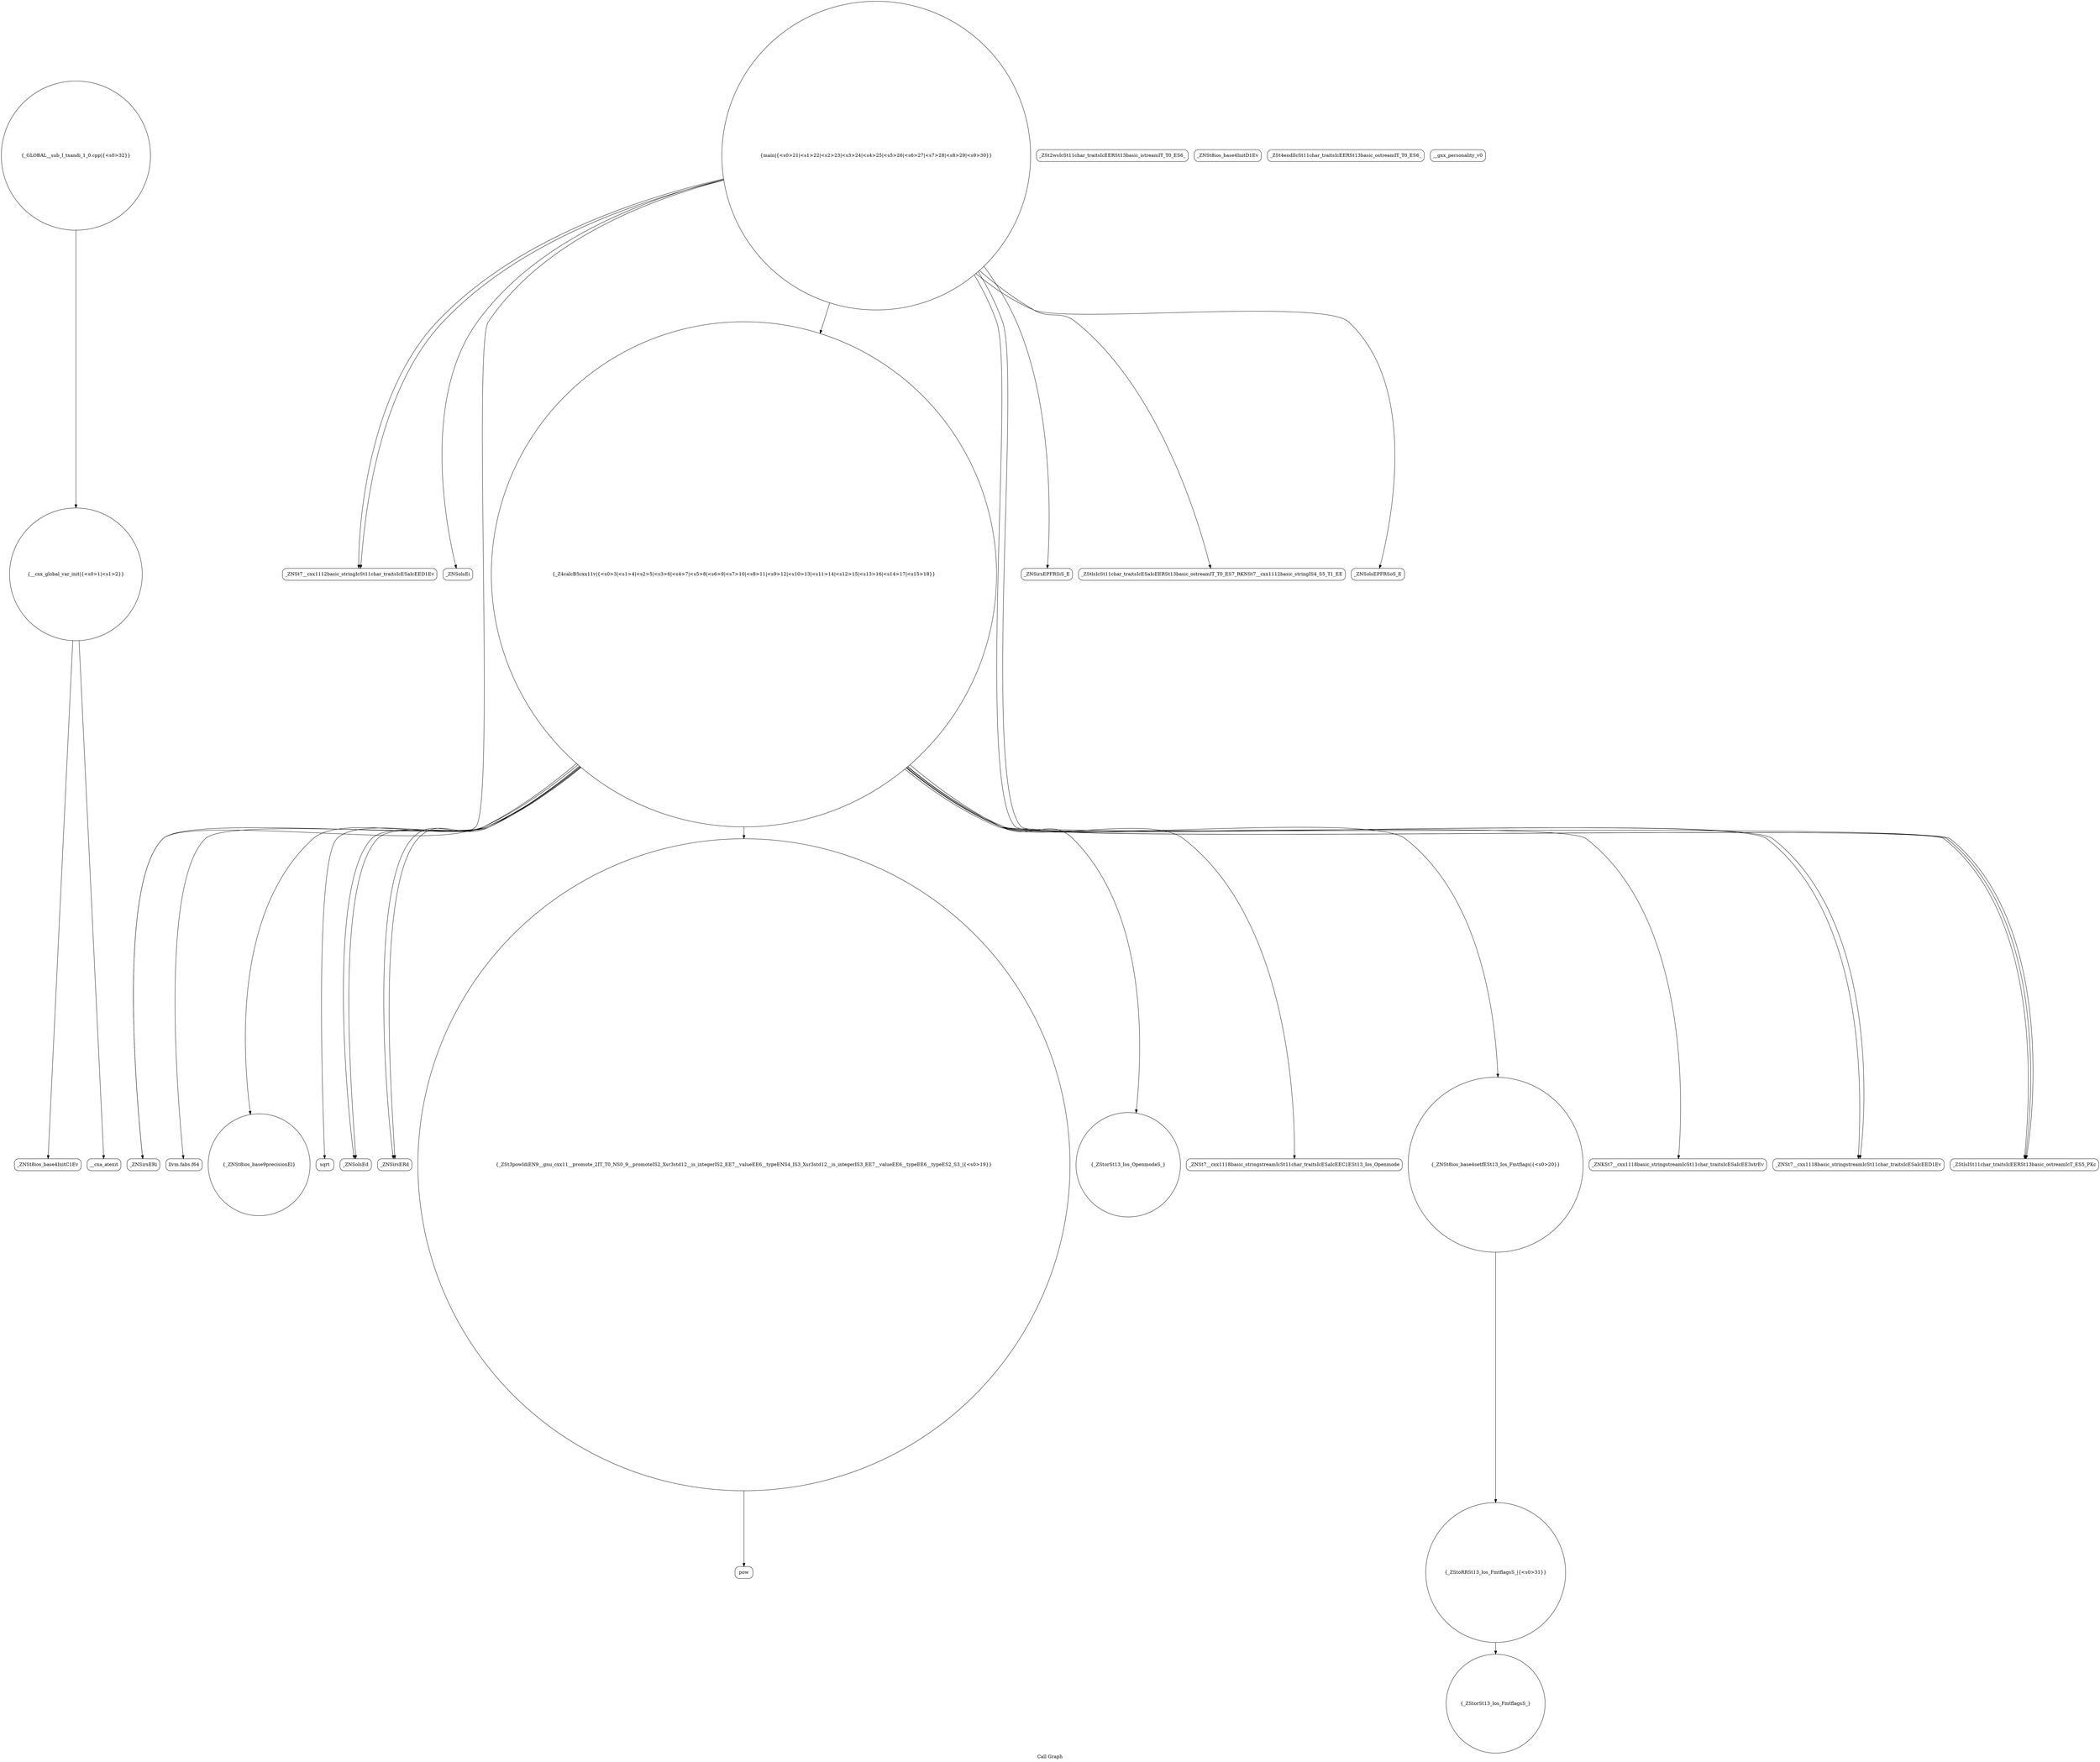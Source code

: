 digraph "Call Graph" {
	label="Call Graph";

	Node0x55913b37c100 [shape=record,shape=circle,label="{__cxx_global_var_init|{<s0>1|<s1>2}}"];
	Node0x55913b37c100:s0 -> Node0x55913b3ecf50[color=black];
	Node0x55913b37c100:s1 -> Node0x55913b3ed050[color=black];
	Node0x55913b3edbd0 [shape=record,shape=Mrecord,label="{_ZNSt7__cxx1112basic_stringIcSt11char_traitsIcESaIcEED1Ev}"];
	Node0x55913b3ed250 [shape=record,shape=Mrecord,label="{llvm.fabs.f64}"];
	Node0x55913b3ed5d0 [shape=record,shape=circle,label="{_ZNSt8ios_base9precisionEl}"];
	Node0x55913b3ed950 [shape=record,shape=Mrecord,label="{_ZSt2wsIcSt11char_traitsIcEERSt13basic_istreamIT_T0_ES6_}"];
	Node0x55913b3ecfd0 [shape=record,shape=Mrecord,label="{_ZNSt8ios_base4InitD1Ev}"];
	Node0x55913b3edcd0 [shape=record,shape=circle,label="{_ZStoRRSt13_Ios_FmtflagsS_|{<s0>31}}"];
	Node0x55913b3edcd0:s0 -> Node0x55913b3edd50[color=black];
	Node0x55913b3ed350 [shape=record,shape=Mrecord,label="{sqrt}"];
	Node0x55913b3ed6d0 [shape=record,shape=Mrecord,label="{_ZNSolsEd}"];
	Node0x55913b3eda50 [shape=record,shape=Mrecord,label="{_ZNSolsEi}"];
	Node0x55913b3ed0d0 [shape=record,shape=circle,label="{_Z4calcB5cxx11v|{<s0>3|<s1>4|<s2>5|<s3>6|<s4>7|<s5>8|<s6>9|<s7>10|<s8>11|<s9>12|<s10>13|<s11>14|<s12>15|<s13>16|<s14>17|<s15>18}}"];
	Node0x55913b3ed0d0:s0 -> Node0x55913b3ed150[color=black];
	Node0x55913b3ed0d0:s1 -> Node0x55913b3ed1d0[color=black];
	Node0x55913b3ed0d0:s2 -> Node0x55913b3ed1d0[color=black];
	Node0x55913b3ed0d0:s3 -> Node0x55913b3ed250[color=black];
	Node0x55913b3ed0d0:s4 -> Node0x55913b3ed2d0[color=black];
	Node0x55913b3ed0d0:s5 -> Node0x55913b3ed350[color=black];
	Node0x55913b3ed0d0:s6 -> Node0x55913b3ed3d0[color=black];
	Node0x55913b3ed0d0:s7 -> Node0x55913b3ed450[color=black];
	Node0x55913b3ed0d0:s8 -> Node0x55913b3ed4d0[color=black];
	Node0x55913b3ed0d0:s9 -> Node0x55913b3ed5d0[color=black];
	Node0x55913b3ed0d0:s10 -> Node0x55913b3ed6d0[color=black];
	Node0x55913b3ed0d0:s11 -> Node0x55913b3ed650[color=black];
	Node0x55913b3ed0d0:s12 -> Node0x55913b3ed6d0[color=black];
	Node0x55913b3ed0d0:s13 -> Node0x55913b3ed750[color=black];
	Node0x55913b3ed0d0:s14 -> Node0x55913b3ed7d0[color=black];
	Node0x55913b3ed0d0:s15 -> Node0x55913b3ed7d0[color=black];
	Node0x55913b3eddd0 [shape=record,shape=circle,label="{_GLOBAL__sub_I_txandi_1_0.cpp|{<s0>32}}"];
	Node0x55913b3eddd0:s0 -> Node0x55913b37c100[color=black];
	Node0x55913b3ed450 [shape=record,shape=Mrecord,label="{_ZNSt7__cxx1118basic_stringstreamIcSt11char_traitsIcESaIcEEC1ESt13_Ios_Openmode}"];
	Node0x55913b3ed7d0 [shape=record,shape=Mrecord,label="{_ZNSt7__cxx1118basic_stringstreamIcSt11char_traitsIcESaIcEED1Ev}"];
	Node0x55913b3edb50 [shape=record,shape=Mrecord,label="{_ZSt4endlIcSt11char_traitsIcEERSt13basic_ostreamIT_T0_ES6_}"];
	Node0x55913b3ed1d0 [shape=record,shape=Mrecord,label="{_ZNSirsERd}"];
	Node0x55913b3ed550 [shape=record,shape=Mrecord,label="{__gxx_personality_v0}"];
	Node0x55913b3ed8d0 [shape=record,shape=Mrecord,label="{_ZNSirsEPFRSiS_E}"];
	Node0x55913b3ecf50 [shape=record,shape=Mrecord,label="{_ZNSt8ios_base4InitC1Ev}"];
	Node0x55913b3edc50 [shape=record,shape=Mrecord,label="{pow}"];
	Node0x55913b3ed2d0 [shape=record,shape=circle,label="{_ZSt3powIdiEN9__gnu_cxx11__promote_2IT_T0_NS0_9__promoteIS2_Xsr3std12__is_integerIS2_EE7__valueEE6__typeENS4_IS3_Xsr3std12__is_integerIS3_EE7__valueEE6__typeEE6__typeES2_S3_|{<s0>19}}"];
	Node0x55913b3ed2d0:s0 -> Node0x55913b3edc50[color=black];
	Node0x55913b3ed650 [shape=record,shape=Mrecord,label="{_ZStlsISt11char_traitsIcEERSt13basic_ostreamIcT_ES5_PKc}"];
	Node0x55913b3ed9d0 [shape=record,shape=Mrecord,label="{_ZStlsIcSt11char_traitsIcESaIcEERSt13basic_ostreamIT_T0_ES7_RKNSt7__cxx1112basic_stringIS4_S5_T1_EE}"];
	Node0x55913b3ed050 [shape=record,shape=Mrecord,label="{__cxa_atexit}"];
	Node0x55913b3edd50 [shape=record,shape=circle,label="{_ZStorSt13_Ios_FmtflagsS_}"];
	Node0x55913b3ed3d0 [shape=record,shape=circle,label="{_ZStorSt13_Ios_OpenmodeS_}"];
	Node0x55913b3ed750 [shape=record,shape=Mrecord,label="{_ZNKSt7__cxx1118basic_stringstreamIcSt11char_traitsIcESaIcEE3strEv}"];
	Node0x55913b3edad0 [shape=record,shape=Mrecord,label="{_ZNSolsEPFRSoS_E}"];
	Node0x55913b3ed150 [shape=record,shape=Mrecord,label="{_ZNSirsERi}"];
	Node0x55913b3ed4d0 [shape=record,shape=circle,label="{_ZNSt8ios_base4setfESt13_Ios_Fmtflags|{<s0>20}}"];
	Node0x55913b3ed4d0:s0 -> Node0x55913b3edcd0[color=black];
	Node0x55913b3ed850 [shape=record,shape=circle,label="{main|{<s0>21|<s1>22|<s2>23|<s3>24|<s4>25|<s5>26|<s6>27|<s7>28|<s8>29|<s9>30}}"];
	Node0x55913b3ed850:s0 -> Node0x55913b3ed150[color=black];
	Node0x55913b3ed850:s1 -> Node0x55913b3ed8d0[color=black];
	Node0x55913b3ed850:s2 -> Node0x55913b3ed650[color=black];
	Node0x55913b3ed850:s3 -> Node0x55913b3eda50[color=black];
	Node0x55913b3ed850:s4 -> Node0x55913b3ed650[color=black];
	Node0x55913b3ed850:s5 -> Node0x55913b3ed0d0[color=black];
	Node0x55913b3ed850:s6 -> Node0x55913b3ed9d0[color=black];
	Node0x55913b3ed850:s7 -> Node0x55913b3edad0[color=black];
	Node0x55913b3ed850:s8 -> Node0x55913b3edbd0[color=black];
	Node0x55913b3ed850:s9 -> Node0x55913b3edbd0[color=black];
}
